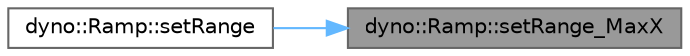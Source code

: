 digraph "dyno::Ramp::setRange_MaxX"
{
 // LATEX_PDF_SIZE
  bgcolor="transparent";
  edge [fontname=Helvetica,fontsize=10,labelfontname=Helvetica,labelfontsize=10];
  node [fontname=Helvetica,fontsize=10,shape=box,height=0.2,width=0.4];
  rankdir="RL";
  Node1 [id="Node000001",label="dyno::Ramp::setRange_MaxX",height=0.2,width=0.4,color="gray40", fillcolor="grey60", style="filled", fontcolor="black",tooltip=" "];
  Node1 -> Node2 [id="edge1_Node000001_Node000002",dir="back",color="steelblue1",style="solid",tooltip=" "];
  Node2 [id="Node000002",label="dyno::Ramp::setRange",height=0.2,width=0.4,color="grey40", fillcolor="white", style="filled",URL="$classdyno_1_1_ramp.html#afda563833af90f0bf450144fcefbcdea",tooltip=" "];
}
